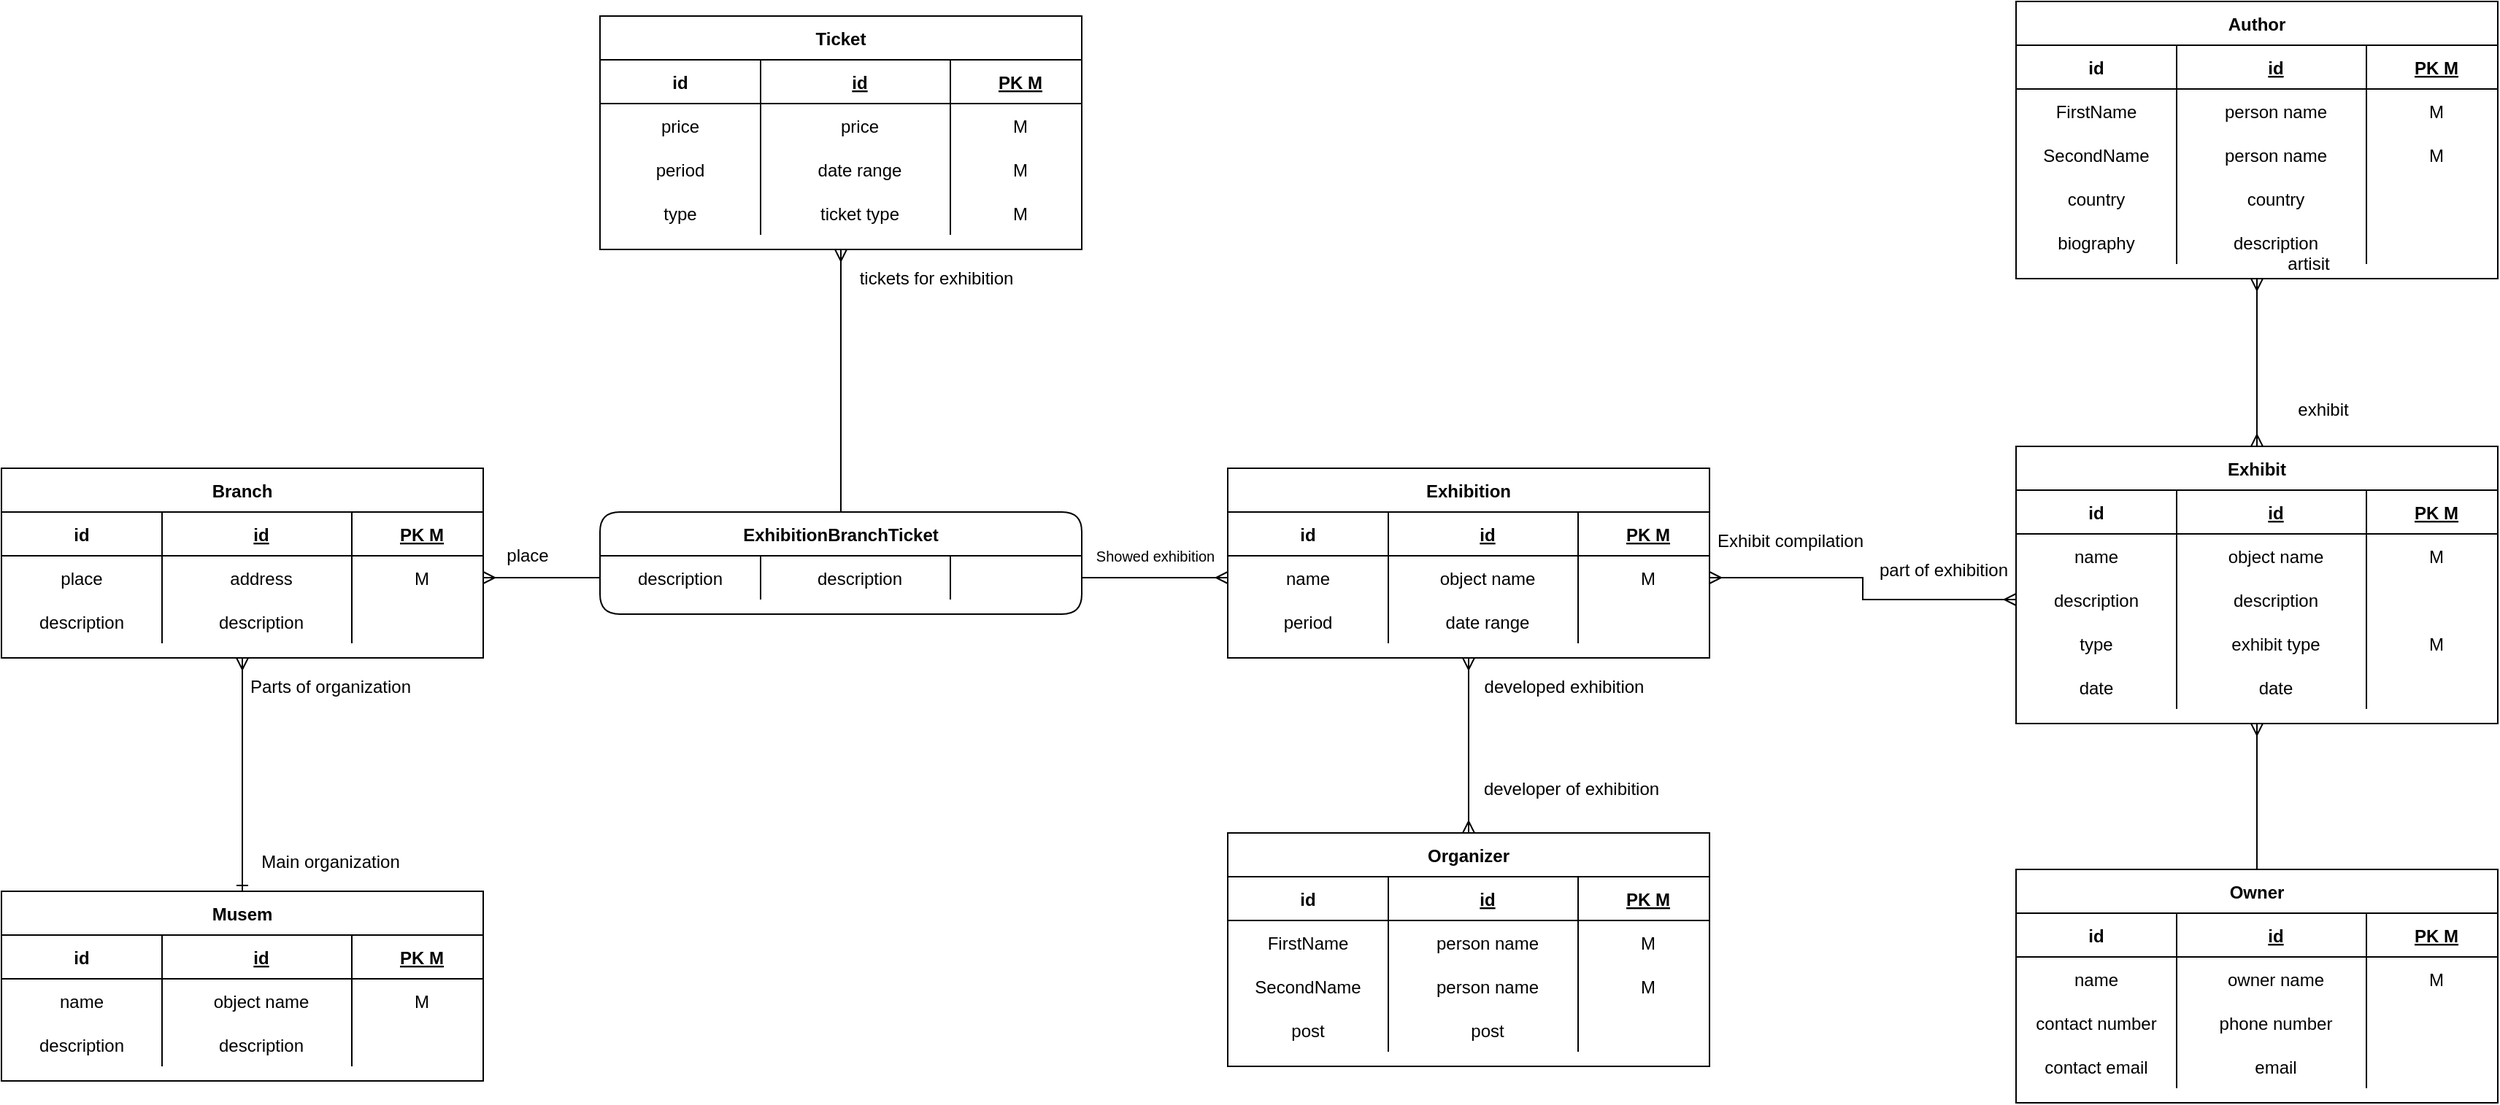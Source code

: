 <mxfile version="14.2.3" type="github">
  <diagram name="Page-1" id="e56a1550-8fbb-45ad-956c-1786394a9013">
    <mxGraphModel dx="1206" dy="676" grid="1" gridSize="10" guides="1" tooltips="1" connect="1" arrows="1" fold="1" page="1" pageScale="1" pageWidth="1920" pageHeight="1200" background="#ffffff" math="0" shadow="0">
      <root>
        <mxCell id="0" />
        <mxCell id="1" parent="0" />
        <mxCell id="dKACLaoBQJQbCitSLf5S-146" style="edgeStyle=orthogonalEdgeStyle;rounded=0;orthogonalLoop=1;jettySize=auto;html=1;exitX=0.5;exitY=0;exitDx=0;exitDy=0;entryX=0.5;entryY=1;entryDx=0;entryDy=0;startArrow=ERone;startFill=0;endArrow=ERmany;endFill=0;" edge="1" parent="1" source="dKACLaoBQJQbCitSLf5S-1" target="dKACLaoBQJQbCitSLf5S-18">
          <mxGeometry relative="1" as="geometry" />
        </mxCell>
        <mxCell id="dKACLaoBQJQbCitSLf5S-1" value="Musem" style="shape=table;startSize=30;container=1;collapsible=1;childLayout=tableLayout;fixedRows=1;rowLines=0;fontStyle=1;align=center;resizeLast=1;" vertex="1" parent="1">
          <mxGeometry x="80" y="860" width="330" height="130" as="geometry" />
        </mxCell>
        <mxCell id="dKACLaoBQJQbCitSLf5S-2" value="" style="shape=partialRectangle;collapsible=0;dropTarget=0;pointerEvents=0;fillColor=none;top=0;left=0;bottom=1;right=0;points=[[0,0.5],[1,0.5]];portConstraint=eastwest;align=center;" vertex="1" parent="dKACLaoBQJQbCitSLf5S-1">
          <mxGeometry y="30" width="330" height="30" as="geometry" />
        </mxCell>
        <mxCell id="dKACLaoBQJQbCitSLf5S-3" value="id" style="shape=partialRectangle;connectable=0;fillColor=none;top=0;left=0;bottom=0;right=0;fontStyle=1;overflow=hidden;align=center;" vertex="1" parent="dKACLaoBQJQbCitSLf5S-2">
          <mxGeometry width="110" height="30" as="geometry" />
        </mxCell>
        <mxCell id="dKACLaoBQJQbCitSLf5S-4" value="id" style="shape=partialRectangle;connectable=0;fillColor=none;top=0;left=0;bottom=0;right=0;align=center;spacingLeft=6;fontStyle=5;overflow=hidden;" vertex="1" parent="dKACLaoBQJQbCitSLf5S-2">
          <mxGeometry x="110" width="130" height="30" as="geometry" />
        </mxCell>
        <mxCell id="dKACLaoBQJQbCitSLf5S-14" value="PK M" style="shape=partialRectangle;connectable=0;fillColor=none;top=0;left=0;bottom=0;right=0;align=center;spacingLeft=6;fontStyle=5;overflow=hidden;" vertex="1" parent="dKACLaoBQJQbCitSLf5S-2">
          <mxGeometry x="240" width="90" height="30" as="geometry" />
        </mxCell>
        <mxCell id="dKACLaoBQJQbCitSLf5S-5" value="" style="shape=partialRectangle;collapsible=0;dropTarget=0;pointerEvents=0;fillColor=none;top=0;left=0;bottom=0;right=0;points=[[0,0.5],[1,0.5]];portConstraint=eastwest;align=center;" vertex="1" parent="dKACLaoBQJQbCitSLf5S-1">
          <mxGeometry y="60" width="330" height="30" as="geometry" />
        </mxCell>
        <mxCell id="dKACLaoBQJQbCitSLf5S-6" value="name" style="shape=partialRectangle;connectable=0;fillColor=none;top=0;left=0;bottom=0;right=0;editable=1;overflow=hidden;align=center;" vertex="1" parent="dKACLaoBQJQbCitSLf5S-5">
          <mxGeometry width="110" height="30" as="geometry" />
        </mxCell>
        <mxCell id="dKACLaoBQJQbCitSLf5S-7" value="object name" style="shape=partialRectangle;connectable=0;fillColor=none;top=0;left=0;bottom=0;right=0;align=center;spacingLeft=6;overflow=hidden;" vertex="1" parent="dKACLaoBQJQbCitSLf5S-5">
          <mxGeometry x="110" width="130" height="30" as="geometry" />
        </mxCell>
        <mxCell id="dKACLaoBQJQbCitSLf5S-15" value="M" style="shape=partialRectangle;connectable=0;fillColor=none;top=0;left=0;bottom=0;right=0;align=center;spacingLeft=6;overflow=hidden;" vertex="1" parent="dKACLaoBQJQbCitSLf5S-5">
          <mxGeometry x="240" width="90" height="30" as="geometry" />
        </mxCell>
        <mxCell id="dKACLaoBQJQbCitSLf5S-8" value="" style="shape=partialRectangle;collapsible=0;dropTarget=0;pointerEvents=0;fillColor=none;top=0;left=0;bottom=0;right=0;points=[[0,0.5],[1,0.5]];portConstraint=eastwest;align=center;" vertex="1" parent="dKACLaoBQJQbCitSLf5S-1">
          <mxGeometry y="90" width="330" height="30" as="geometry" />
        </mxCell>
        <mxCell id="dKACLaoBQJQbCitSLf5S-9" value="description" style="shape=partialRectangle;connectable=0;fillColor=none;top=0;left=0;bottom=0;right=0;editable=1;overflow=hidden;align=center;" vertex="1" parent="dKACLaoBQJQbCitSLf5S-8">
          <mxGeometry width="110" height="30" as="geometry" />
        </mxCell>
        <mxCell id="dKACLaoBQJQbCitSLf5S-10" value="description" style="shape=partialRectangle;connectable=0;fillColor=none;top=0;left=0;bottom=0;right=0;align=center;spacingLeft=6;overflow=hidden;" vertex="1" parent="dKACLaoBQJQbCitSLf5S-8">
          <mxGeometry x="110" width="130" height="30" as="geometry" />
        </mxCell>
        <mxCell id="dKACLaoBQJQbCitSLf5S-16" style="shape=partialRectangle;connectable=0;fillColor=none;top=0;left=0;bottom=0;right=0;align=center;spacingLeft=6;overflow=hidden;" vertex="1" parent="dKACLaoBQJQbCitSLf5S-8">
          <mxGeometry x="240" width="90" height="30" as="geometry" />
        </mxCell>
        <mxCell id="dKACLaoBQJQbCitSLf5S-18" value="Branch" style="shape=table;startSize=30;container=1;collapsible=1;childLayout=tableLayout;fixedRows=1;rowLines=0;fontStyle=1;align=center;resizeLast=1;" vertex="1" parent="1">
          <mxGeometry x="80" y="570" width="330" height="130" as="geometry" />
        </mxCell>
        <mxCell id="dKACLaoBQJQbCitSLf5S-19" value="" style="shape=partialRectangle;collapsible=0;dropTarget=0;pointerEvents=0;fillColor=none;top=0;left=0;bottom=1;right=0;points=[[0,0.5],[1,0.5]];portConstraint=eastwest;align=center;" vertex="1" parent="dKACLaoBQJQbCitSLf5S-18">
          <mxGeometry y="30" width="330" height="30" as="geometry" />
        </mxCell>
        <mxCell id="dKACLaoBQJQbCitSLf5S-20" value="id" style="shape=partialRectangle;connectable=0;fillColor=none;top=0;left=0;bottom=0;right=0;fontStyle=1;overflow=hidden;align=center;" vertex="1" parent="dKACLaoBQJQbCitSLf5S-19">
          <mxGeometry width="110" height="30" as="geometry" />
        </mxCell>
        <mxCell id="dKACLaoBQJQbCitSLf5S-21" value="id" style="shape=partialRectangle;connectable=0;fillColor=none;top=0;left=0;bottom=0;right=0;align=center;spacingLeft=6;fontStyle=5;overflow=hidden;" vertex="1" parent="dKACLaoBQJQbCitSLf5S-19">
          <mxGeometry x="110" width="130" height="30" as="geometry" />
        </mxCell>
        <mxCell id="dKACLaoBQJQbCitSLf5S-22" value="PK M" style="shape=partialRectangle;connectable=0;fillColor=none;top=0;left=0;bottom=0;right=0;align=center;spacingLeft=6;fontStyle=5;overflow=hidden;" vertex="1" parent="dKACLaoBQJQbCitSLf5S-19">
          <mxGeometry x="240" width="90" height="30" as="geometry" />
        </mxCell>
        <mxCell id="dKACLaoBQJQbCitSLf5S-23" value="" style="shape=partialRectangle;collapsible=0;dropTarget=0;pointerEvents=0;fillColor=none;top=0;left=0;bottom=0;right=0;points=[[0,0.5],[1,0.5]];portConstraint=eastwest;align=center;" vertex="1" parent="dKACLaoBQJQbCitSLf5S-18">
          <mxGeometry y="60" width="330" height="30" as="geometry" />
        </mxCell>
        <mxCell id="dKACLaoBQJQbCitSLf5S-24" value="place" style="shape=partialRectangle;connectable=0;fillColor=none;top=0;left=0;bottom=0;right=0;editable=1;overflow=hidden;align=center;" vertex="1" parent="dKACLaoBQJQbCitSLf5S-23">
          <mxGeometry width="110" height="30" as="geometry" />
        </mxCell>
        <mxCell id="dKACLaoBQJQbCitSLf5S-25" value="address" style="shape=partialRectangle;connectable=0;fillColor=none;top=0;left=0;bottom=0;right=0;align=center;spacingLeft=6;overflow=hidden;" vertex="1" parent="dKACLaoBQJQbCitSLf5S-23">
          <mxGeometry x="110" width="130" height="30" as="geometry" />
        </mxCell>
        <mxCell id="dKACLaoBQJQbCitSLf5S-26" value="M" style="shape=partialRectangle;connectable=0;fillColor=none;top=0;left=0;bottom=0;right=0;align=center;spacingLeft=6;overflow=hidden;" vertex="1" parent="dKACLaoBQJQbCitSLf5S-23">
          <mxGeometry x="240" width="90" height="30" as="geometry" />
        </mxCell>
        <mxCell id="dKACLaoBQJQbCitSLf5S-27" value="" style="shape=partialRectangle;collapsible=0;dropTarget=0;pointerEvents=0;fillColor=none;top=0;left=0;bottom=0;right=0;points=[[0,0.5],[1,0.5]];portConstraint=eastwest;align=center;" vertex="1" parent="dKACLaoBQJQbCitSLf5S-18">
          <mxGeometry y="90" width="330" height="30" as="geometry" />
        </mxCell>
        <mxCell id="dKACLaoBQJQbCitSLf5S-28" value="description" style="shape=partialRectangle;connectable=0;fillColor=none;top=0;left=0;bottom=0;right=0;editable=1;overflow=hidden;align=center;" vertex="1" parent="dKACLaoBQJQbCitSLf5S-27">
          <mxGeometry width="110" height="30" as="geometry" />
        </mxCell>
        <mxCell id="dKACLaoBQJQbCitSLf5S-29" value="description" style="shape=partialRectangle;connectable=0;fillColor=none;top=0;left=0;bottom=0;right=0;align=center;spacingLeft=6;overflow=hidden;" vertex="1" parent="dKACLaoBQJQbCitSLf5S-27">
          <mxGeometry x="110" width="130" height="30" as="geometry" />
        </mxCell>
        <mxCell id="dKACLaoBQJQbCitSLf5S-30" style="shape=partialRectangle;connectable=0;fillColor=none;top=0;left=0;bottom=0;right=0;align=center;spacingLeft=6;overflow=hidden;" vertex="1" parent="dKACLaoBQJQbCitSLf5S-27">
          <mxGeometry x="240" width="90" height="30" as="geometry" />
        </mxCell>
        <mxCell id="dKACLaoBQJQbCitSLf5S-145" style="edgeStyle=orthogonalEdgeStyle;rounded=0;orthogonalLoop=1;jettySize=auto;html=1;exitX=0.5;exitY=0;exitDx=0;exitDy=0;entryX=0.5;entryY=1;entryDx=0;entryDy=0;startArrow=ERmany;startFill=0;endArrow=ERmany;endFill=0;" edge="1" parent="1" source="dKACLaoBQJQbCitSLf5S-35" target="dKACLaoBQJQbCitSLf5S-56">
          <mxGeometry relative="1" as="geometry" />
        </mxCell>
        <mxCell id="dKACLaoBQJQbCitSLf5S-35" value="Exhibit" style="shape=table;startSize=30;container=1;collapsible=1;childLayout=tableLayout;fixedRows=1;rowLines=0;fontStyle=1;align=center;resizeLast=1;" vertex="1" parent="1">
          <mxGeometry x="1460" y="555" width="330" height="190" as="geometry" />
        </mxCell>
        <mxCell id="dKACLaoBQJQbCitSLf5S-36" value="" style="shape=partialRectangle;collapsible=0;dropTarget=0;pointerEvents=0;fillColor=none;top=0;left=0;bottom=1;right=0;points=[[0,0.5],[1,0.5]];portConstraint=eastwest;align=center;" vertex="1" parent="dKACLaoBQJQbCitSLf5S-35">
          <mxGeometry y="30" width="330" height="30" as="geometry" />
        </mxCell>
        <mxCell id="dKACLaoBQJQbCitSLf5S-37" value="id" style="shape=partialRectangle;connectable=0;fillColor=none;top=0;left=0;bottom=0;right=0;fontStyle=1;overflow=hidden;align=center;" vertex="1" parent="dKACLaoBQJQbCitSLf5S-36">
          <mxGeometry width="110" height="30" as="geometry" />
        </mxCell>
        <mxCell id="dKACLaoBQJQbCitSLf5S-38" value="id" style="shape=partialRectangle;connectable=0;fillColor=none;top=0;left=0;bottom=0;right=0;align=center;spacingLeft=6;fontStyle=5;overflow=hidden;" vertex="1" parent="dKACLaoBQJQbCitSLf5S-36">
          <mxGeometry x="110" width="130" height="30" as="geometry" />
        </mxCell>
        <mxCell id="dKACLaoBQJQbCitSLf5S-39" value="PK M" style="shape=partialRectangle;connectable=0;fillColor=none;top=0;left=0;bottom=0;right=0;align=center;spacingLeft=6;fontStyle=5;overflow=hidden;" vertex="1" parent="dKACLaoBQJQbCitSLf5S-36">
          <mxGeometry x="240" width="90" height="30" as="geometry" />
        </mxCell>
        <mxCell id="dKACLaoBQJQbCitSLf5S-40" value="" style="shape=partialRectangle;collapsible=0;dropTarget=0;pointerEvents=0;fillColor=none;top=0;left=0;bottom=0;right=0;points=[[0,0.5],[1,0.5]];portConstraint=eastwest;align=center;" vertex="1" parent="dKACLaoBQJQbCitSLf5S-35">
          <mxGeometry y="60" width="330" height="30" as="geometry" />
        </mxCell>
        <mxCell id="dKACLaoBQJQbCitSLf5S-41" value="name" style="shape=partialRectangle;connectable=0;fillColor=none;top=0;left=0;bottom=0;right=0;editable=1;overflow=hidden;align=center;" vertex="1" parent="dKACLaoBQJQbCitSLf5S-40">
          <mxGeometry width="110" height="30" as="geometry" />
        </mxCell>
        <mxCell id="dKACLaoBQJQbCitSLf5S-42" value="object name" style="shape=partialRectangle;connectable=0;fillColor=none;top=0;left=0;bottom=0;right=0;align=center;spacingLeft=6;overflow=hidden;" vertex="1" parent="dKACLaoBQJQbCitSLf5S-40">
          <mxGeometry x="110" width="130" height="30" as="geometry" />
        </mxCell>
        <mxCell id="dKACLaoBQJQbCitSLf5S-43" value="M" style="shape=partialRectangle;connectable=0;fillColor=none;top=0;left=0;bottom=0;right=0;align=center;spacingLeft=6;overflow=hidden;" vertex="1" parent="dKACLaoBQJQbCitSLf5S-40">
          <mxGeometry x="240" width="90" height="30" as="geometry" />
        </mxCell>
        <mxCell id="dKACLaoBQJQbCitSLf5S-44" value="" style="shape=partialRectangle;collapsible=0;dropTarget=0;pointerEvents=0;fillColor=none;top=0;left=0;bottom=0;right=0;points=[[0,0.5],[1,0.5]];portConstraint=eastwest;align=center;" vertex="1" parent="dKACLaoBQJQbCitSLf5S-35">
          <mxGeometry y="90" width="330" height="30" as="geometry" />
        </mxCell>
        <mxCell id="dKACLaoBQJQbCitSLf5S-45" value="description" style="shape=partialRectangle;connectable=0;fillColor=none;top=0;left=0;bottom=0;right=0;editable=1;overflow=hidden;align=center;" vertex="1" parent="dKACLaoBQJQbCitSLf5S-44">
          <mxGeometry width="110" height="30" as="geometry" />
        </mxCell>
        <mxCell id="dKACLaoBQJQbCitSLf5S-46" value="description" style="shape=partialRectangle;connectable=0;fillColor=none;top=0;left=0;bottom=0;right=0;align=center;spacingLeft=6;overflow=hidden;" vertex="1" parent="dKACLaoBQJQbCitSLf5S-44">
          <mxGeometry x="110" width="130" height="30" as="geometry" />
        </mxCell>
        <mxCell id="dKACLaoBQJQbCitSLf5S-47" style="shape=partialRectangle;connectable=0;fillColor=none;top=0;left=0;bottom=0;right=0;align=center;spacingLeft=6;overflow=hidden;" vertex="1" parent="dKACLaoBQJQbCitSLf5S-44">
          <mxGeometry x="240" width="90" height="30" as="geometry" />
        </mxCell>
        <mxCell id="dKACLaoBQJQbCitSLf5S-48" value="" style="shape=partialRectangle;collapsible=0;dropTarget=0;pointerEvents=0;fillColor=none;top=0;left=0;bottom=0;right=0;points=[[0,0.5],[1,0.5]];portConstraint=eastwest;align=center;" vertex="1" parent="dKACLaoBQJQbCitSLf5S-35">
          <mxGeometry y="120" width="330" height="30" as="geometry" />
        </mxCell>
        <mxCell id="dKACLaoBQJQbCitSLf5S-49" value="type" style="shape=partialRectangle;connectable=0;fillColor=none;top=0;left=0;bottom=0;right=0;editable=1;overflow=hidden;align=center;" vertex="1" parent="dKACLaoBQJQbCitSLf5S-48">
          <mxGeometry width="110" height="30" as="geometry" />
        </mxCell>
        <mxCell id="dKACLaoBQJQbCitSLf5S-50" value="exhibit type" style="shape=partialRectangle;connectable=0;fillColor=none;top=0;left=0;bottom=0;right=0;align=center;spacingLeft=6;overflow=hidden;" vertex="1" parent="dKACLaoBQJQbCitSLf5S-48">
          <mxGeometry x="110" width="130" height="30" as="geometry" />
        </mxCell>
        <mxCell id="dKACLaoBQJQbCitSLf5S-51" value="M" style="shape=partialRectangle;connectable=0;fillColor=none;top=0;left=0;bottom=0;right=0;align=center;spacingLeft=6;overflow=hidden;" vertex="1" parent="dKACLaoBQJQbCitSLf5S-48">
          <mxGeometry x="240" width="90" height="30" as="geometry" />
        </mxCell>
        <mxCell id="dKACLaoBQJQbCitSLf5S-52" value="" style="shape=partialRectangle;collapsible=0;dropTarget=0;pointerEvents=0;fillColor=none;top=0;left=0;bottom=0;right=0;points=[[0,0.5],[1,0.5]];portConstraint=eastwest;align=center;" vertex="1" parent="dKACLaoBQJQbCitSLf5S-35">
          <mxGeometry y="150" width="330" height="30" as="geometry" />
        </mxCell>
        <mxCell id="dKACLaoBQJQbCitSLf5S-53" value="date" style="shape=partialRectangle;connectable=0;fillColor=none;top=0;left=0;bottom=0;right=0;editable=1;overflow=hidden;align=center;" vertex="1" parent="dKACLaoBQJQbCitSLf5S-52">
          <mxGeometry width="110" height="30" as="geometry" />
        </mxCell>
        <mxCell id="dKACLaoBQJQbCitSLf5S-54" value="date" style="shape=partialRectangle;connectable=0;fillColor=none;top=0;left=0;bottom=0;right=0;align=center;spacingLeft=6;overflow=hidden;" vertex="1" parent="dKACLaoBQJQbCitSLf5S-52">
          <mxGeometry x="110" width="130" height="30" as="geometry" />
        </mxCell>
        <mxCell id="dKACLaoBQJQbCitSLf5S-55" value="" style="shape=partialRectangle;connectable=0;fillColor=none;top=0;left=0;bottom=0;right=0;align=center;spacingLeft=6;overflow=hidden;" vertex="1" parent="dKACLaoBQJQbCitSLf5S-52">
          <mxGeometry x="240" width="90" height="30" as="geometry" />
        </mxCell>
        <mxCell id="dKACLaoBQJQbCitSLf5S-56" value="Author" style="shape=table;startSize=30;container=1;collapsible=1;childLayout=tableLayout;fixedRows=1;rowLines=0;fontStyle=1;align=center;resizeLast=1;" vertex="1" parent="1">
          <mxGeometry x="1460" y="250" width="330" height="190" as="geometry" />
        </mxCell>
        <mxCell id="dKACLaoBQJQbCitSLf5S-57" value="" style="shape=partialRectangle;collapsible=0;dropTarget=0;pointerEvents=0;fillColor=none;top=0;left=0;bottom=1;right=0;points=[[0,0.5],[1,0.5]];portConstraint=eastwest;align=center;" vertex="1" parent="dKACLaoBQJQbCitSLf5S-56">
          <mxGeometry y="30" width="330" height="30" as="geometry" />
        </mxCell>
        <mxCell id="dKACLaoBQJQbCitSLf5S-58" value="id" style="shape=partialRectangle;connectable=0;fillColor=none;top=0;left=0;bottom=0;right=0;fontStyle=1;overflow=hidden;align=center;" vertex="1" parent="dKACLaoBQJQbCitSLf5S-57">
          <mxGeometry width="110" height="30" as="geometry" />
        </mxCell>
        <mxCell id="dKACLaoBQJQbCitSLf5S-59" value="id" style="shape=partialRectangle;connectable=0;fillColor=none;top=0;left=0;bottom=0;right=0;align=center;spacingLeft=6;fontStyle=5;overflow=hidden;" vertex="1" parent="dKACLaoBQJQbCitSLf5S-57">
          <mxGeometry x="110" width="130" height="30" as="geometry" />
        </mxCell>
        <mxCell id="dKACLaoBQJQbCitSLf5S-60" value="PK M" style="shape=partialRectangle;connectable=0;fillColor=none;top=0;left=0;bottom=0;right=0;align=center;spacingLeft=6;fontStyle=5;overflow=hidden;" vertex="1" parent="dKACLaoBQJQbCitSLf5S-57">
          <mxGeometry x="240" width="90" height="30" as="geometry" />
        </mxCell>
        <mxCell id="dKACLaoBQJQbCitSLf5S-61" value="" style="shape=partialRectangle;collapsible=0;dropTarget=0;pointerEvents=0;fillColor=none;top=0;left=0;bottom=0;right=0;points=[[0,0.5],[1,0.5]];portConstraint=eastwest;align=center;" vertex="1" parent="dKACLaoBQJQbCitSLf5S-56">
          <mxGeometry y="60" width="330" height="30" as="geometry" />
        </mxCell>
        <mxCell id="dKACLaoBQJQbCitSLf5S-62" value="FirstName" style="shape=partialRectangle;connectable=0;fillColor=none;top=0;left=0;bottom=0;right=0;editable=1;overflow=hidden;align=center;" vertex="1" parent="dKACLaoBQJQbCitSLf5S-61">
          <mxGeometry width="110" height="30" as="geometry" />
        </mxCell>
        <mxCell id="dKACLaoBQJQbCitSLf5S-63" value="person name" style="shape=partialRectangle;connectable=0;fillColor=none;top=0;left=0;bottom=0;right=0;align=center;spacingLeft=6;overflow=hidden;" vertex="1" parent="dKACLaoBQJQbCitSLf5S-61">
          <mxGeometry x="110" width="130" height="30" as="geometry" />
        </mxCell>
        <mxCell id="dKACLaoBQJQbCitSLf5S-64" value="M" style="shape=partialRectangle;connectable=0;fillColor=none;top=0;left=0;bottom=0;right=0;align=center;spacingLeft=6;overflow=hidden;" vertex="1" parent="dKACLaoBQJQbCitSLf5S-61">
          <mxGeometry x="240" width="90" height="30" as="geometry" />
        </mxCell>
        <mxCell id="dKACLaoBQJQbCitSLf5S-183" value="" style="shape=partialRectangle;collapsible=0;dropTarget=0;pointerEvents=0;fillColor=none;top=0;left=0;bottom=0;right=0;points=[[0,0.5],[1,0.5]];portConstraint=eastwest;align=center;" vertex="1" parent="dKACLaoBQJQbCitSLf5S-56">
          <mxGeometry y="90" width="330" height="30" as="geometry" />
        </mxCell>
        <mxCell id="dKACLaoBQJQbCitSLf5S-184" value="SecondName" style="shape=partialRectangle;connectable=0;fillColor=none;top=0;left=0;bottom=0;right=0;editable=1;overflow=hidden;align=center;" vertex="1" parent="dKACLaoBQJQbCitSLf5S-183">
          <mxGeometry width="110" height="30" as="geometry" />
        </mxCell>
        <mxCell id="dKACLaoBQJQbCitSLf5S-185" value="person name" style="shape=partialRectangle;connectable=0;fillColor=none;top=0;left=0;bottom=0;right=0;align=center;spacingLeft=6;overflow=hidden;" vertex="1" parent="dKACLaoBQJQbCitSLf5S-183">
          <mxGeometry x="110" width="130" height="30" as="geometry" />
        </mxCell>
        <mxCell id="dKACLaoBQJQbCitSLf5S-186" value="M" style="shape=partialRectangle;connectable=0;fillColor=none;top=0;left=0;bottom=0;right=0;align=center;spacingLeft=6;overflow=hidden;" vertex="1" parent="dKACLaoBQJQbCitSLf5S-183">
          <mxGeometry x="240" width="90" height="30" as="geometry" />
        </mxCell>
        <mxCell id="dKACLaoBQJQbCitSLf5S-65" value="" style="shape=partialRectangle;collapsible=0;dropTarget=0;pointerEvents=0;fillColor=none;top=0;left=0;bottom=0;right=0;points=[[0,0.5],[1,0.5]];portConstraint=eastwest;align=center;" vertex="1" parent="dKACLaoBQJQbCitSLf5S-56">
          <mxGeometry y="120" width="330" height="30" as="geometry" />
        </mxCell>
        <mxCell id="dKACLaoBQJQbCitSLf5S-66" value="country" style="shape=partialRectangle;connectable=0;fillColor=none;top=0;left=0;bottom=0;right=0;editable=1;overflow=hidden;align=center;" vertex="1" parent="dKACLaoBQJQbCitSLf5S-65">
          <mxGeometry width="110" height="30" as="geometry" />
        </mxCell>
        <mxCell id="dKACLaoBQJQbCitSLf5S-67" value="country" style="shape=partialRectangle;connectable=0;fillColor=none;top=0;left=0;bottom=0;right=0;align=center;spacingLeft=6;overflow=hidden;" vertex="1" parent="dKACLaoBQJQbCitSLf5S-65">
          <mxGeometry x="110" width="130" height="30" as="geometry" />
        </mxCell>
        <mxCell id="dKACLaoBQJQbCitSLf5S-68" style="shape=partialRectangle;connectable=0;fillColor=none;top=0;left=0;bottom=0;right=0;align=center;spacingLeft=6;overflow=hidden;" vertex="1" parent="dKACLaoBQJQbCitSLf5S-65">
          <mxGeometry x="240" width="90" height="30" as="geometry" />
        </mxCell>
        <mxCell id="dKACLaoBQJQbCitSLf5S-69" value="" style="shape=partialRectangle;collapsible=0;dropTarget=0;pointerEvents=0;fillColor=none;top=0;left=0;bottom=0;right=0;points=[[0,0.5],[1,0.5]];portConstraint=eastwest;align=center;" vertex="1" parent="dKACLaoBQJQbCitSLf5S-56">
          <mxGeometry y="150" width="330" height="30" as="geometry" />
        </mxCell>
        <mxCell id="dKACLaoBQJQbCitSLf5S-70" value="biography" style="shape=partialRectangle;connectable=0;fillColor=none;top=0;left=0;bottom=0;right=0;editable=1;overflow=hidden;align=center;" vertex="1" parent="dKACLaoBQJQbCitSLf5S-69">
          <mxGeometry width="110" height="30" as="geometry" />
        </mxCell>
        <mxCell id="dKACLaoBQJQbCitSLf5S-71" value="description" style="shape=partialRectangle;connectable=0;fillColor=none;top=0;left=0;bottom=0;right=0;align=center;spacingLeft=6;overflow=hidden;" vertex="1" parent="dKACLaoBQJQbCitSLf5S-69">
          <mxGeometry x="110" width="130" height="30" as="geometry" />
        </mxCell>
        <mxCell id="dKACLaoBQJQbCitSLf5S-72" style="shape=partialRectangle;connectable=0;fillColor=none;top=0;left=0;bottom=0;right=0;align=center;spacingLeft=6;overflow=hidden;" vertex="1" parent="dKACLaoBQJQbCitSLf5S-69">
          <mxGeometry x="240" width="90" height="30" as="geometry" />
        </mxCell>
        <mxCell id="dKACLaoBQJQbCitSLf5S-73" value="Organizer" style="shape=table;startSize=30;container=1;collapsible=1;childLayout=tableLayout;fixedRows=1;rowLines=0;fontStyle=1;align=center;resizeLast=1;" vertex="1" parent="1">
          <mxGeometry x="920" y="820" width="330" height="160" as="geometry" />
        </mxCell>
        <mxCell id="dKACLaoBQJQbCitSLf5S-74" value="" style="shape=partialRectangle;collapsible=0;dropTarget=0;pointerEvents=0;fillColor=none;top=0;left=0;bottom=1;right=0;points=[[0,0.5],[1,0.5]];portConstraint=eastwest;align=center;" vertex="1" parent="dKACLaoBQJQbCitSLf5S-73">
          <mxGeometry y="30" width="330" height="30" as="geometry" />
        </mxCell>
        <mxCell id="dKACLaoBQJQbCitSLf5S-75" value="id" style="shape=partialRectangle;connectable=0;fillColor=none;top=0;left=0;bottom=0;right=0;fontStyle=1;overflow=hidden;align=center;" vertex="1" parent="dKACLaoBQJQbCitSLf5S-74">
          <mxGeometry width="110" height="30" as="geometry" />
        </mxCell>
        <mxCell id="dKACLaoBQJQbCitSLf5S-76" value="id" style="shape=partialRectangle;connectable=0;fillColor=none;top=0;left=0;bottom=0;right=0;align=center;spacingLeft=6;fontStyle=5;overflow=hidden;" vertex="1" parent="dKACLaoBQJQbCitSLf5S-74">
          <mxGeometry x="110" width="130" height="30" as="geometry" />
        </mxCell>
        <mxCell id="dKACLaoBQJQbCitSLf5S-77" value="PK M" style="shape=partialRectangle;connectable=0;fillColor=none;top=0;left=0;bottom=0;right=0;align=center;spacingLeft=6;fontStyle=5;overflow=hidden;" vertex="1" parent="dKACLaoBQJQbCitSLf5S-74">
          <mxGeometry x="240" width="90" height="30" as="geometry" />
        </mxCell>
        <mxCell id="dKACLaoBQJQbCitSLf5S-78" value="" style="shape=partialRectangle;collapsible=0;dropTarget=0;pointerEvents=0;fillColor=none;top=0;left=0;bottom=0;right=0;points=[[0,0.5],[1,0.5]];portConstraint=eastwest;align=center;" vertex="1" parent="dKACLaoBQJQbCitSLf5S-73">
          <mxGeometry y="60" width="330" height="30" as="geometry" />
        </mxCell>
        <mxCell id="dKACLaoBQJQbCitSLf5S-79" value="FirstName" style="shape=partialRectangle;connectable=0;fillColor=none;top=0;left=0;bottom=0;right=0;editable=1;overflow=hidden;align=center;" vertex="1" parent="dKACLaoBQJQbCitSLf5S-78">
          <mxGeometry width="110" height="30" as="geometry" />
        </mxCell>
        <mxCell id="dKACLaoBQJQbCitSLf5S-80" value="person name" style="shape=partialRectangle;connectable=0;fillColor=none;top=0;left=0;bottom=0;right=0;align=center;spacingLeft=6;overflow=hidden;" vertex="1" parent="dKACLaoBQJQbCitSLf5S-78">
          <mxGeometry x="110" width="130" height="30" as="geometry" />
        </mxCell>
        <mxCell id="dKACLaoBQJQbCitSLf5S-81" value="M" style="shape=partialRectangle;connectable=0;fillColor=none;top=0;left=0;bottom=0;right=0;align=center;spacingLeft=6;overflow=hidden;" vertex="1" parent="dKACLaoBQJQbCitSLf5S-78">
          <mxGeometry x="240" width="90" height="30" as="geometry" />
        </mxCell>
        <mxCell id="dKACLaoBQJQbCitSLf5S-187" value="" style="shape=partialRectangle;collapsible=0;dropTarget=0;pointerEvents=0;fillColor=none;top=0;left=0;bottom=0;right=0;points=[[0,0.5],[1,0.5]];portConstraint=eastwest;align=center;" vertex="1" parent="dKACLaoBQJQbCitSLf5S-73">
          <mxGeometry y="90" width="330" height="30" as="geometry" />
        </mxCell>
        <mxCell id="dKACLaoBQJQbCitSLf5S-188" value="SecondName" style="shape=partialRectangle;connectable=0;fillColor=none;top=0;left=0;bottom=0;right=0;editable=1;overflow=hidden;align=center;" vertex="1" parent="dKACLaoBQJQbCitSLf5S-187">
          <mxGeometry width="110" height="30" as="geometry" />
        </mxCell>
        <mxCell id="dKACLaoBQJQbCitSLf5S-189" value="person name" style="shape=partialRectangle;connectable=0;fillColor=none;top=0;left=0;bottom=0;right=0;align=center;spacingLeft=6;overflow=hidden;" vertex="1" parent="dKACLaoBQJQbCitSLf5S-187">
          <mxGeometry x="110" width="130" height="30" as="geometry" />
        </mxCell>
        <mxCell id="dKACLaoBQJQbCitSLf5S-190" value="M" style="shape=partialRectangle;connectable=0;fillColor=none;top=0;left=0;bottom=0;right=0;align=center;spacingLeft=6;overflow=hidden;" vertex="1" parent="dKACLaoBQJQbCitSLf5S-187">
          <mxGeometry x="240" width="90" height="30" as="geometry" />
        </mxCell>
        <mxCell id="dKACLaoBQJQbCitSLf5S-82" value="" style="shape=partialRectangle;collapsible=0;dropTarget=0;pointerEvents=0;fillColor=none;top=0;left=0;bottom=0;right=0;points=[[0,0.5],[1,0.5]];portConstraint=eastwest;align=center;" vertex="1" parent="dKACLaoBQJQbCitSLf5S-73">
          <mxGeometry y="120" width="330" height="30" as="geometry" />
        </mxCell>
        <mxCell id="dKACLaoBQJQbCitSLf5S-83" value="post" style="shape=partialRectangle;connectable=0;fillColor=none;top=0;left=0;bottom=0;right=0;editable=1;overflow=hidden;align=center;" vertex="1" parent="dKACLaoBQJQbCitSLf5S-82">
          <mxGeometry width="110" height="30" as="geometry" />
        </mxCell>
        <mxCell id="dKACLaoBQJQbCitSLf5S-84" value="post" style="shape=partialRectangle;connectable=0;fillColor=none;top=0;left=0;bottom=0;right=0;align=center;spacingLeft=6;overflow=hidden;" vertex="1" parent="dKACLaoBQJQbCitSLf5S-82">
          <mxGeometry x="110" width="130" height="30" as="geometry" />
        </mxCell>
        <mxCell id="dKACLaoBQJQbCitSLf5S-85" style="shape=partialRectangle;connectable=0;fillColor=none;top=0;left=0;bottom=0;right=0;align=center;spacingLeft=6;overflow=hidden;" vertex="1" parent="dKACLaoBQJQbCitSLf5S-82">
          <mxGeometry x="240" width="90" height="30" as="geometry" />
        </mxCell>
        <mxCell id="dKACLaoBQJQbCitSLf5S-143" style="edgeStyle=orthogonalEdgeStyle;rounded=0;orthogonalLoop=1;jettySize=auto;html=1;exitX=0.5;exitY=1;exitDx=0;exitDy=0;entryX=0.5;entryY=0;entryDx=0;entryDy=0;startArrow=ERmany;startFill=0;endArrow=ERmany;endFill=0;" edge="1" parent="1" source="dKACLaoBQJQbCitSLf5S-90" target="dKACLaoBQJQbCitSLf5S-73">
          <mxGeometry relative="1" as="geometry" />
        </mxCell>
        <mxCell id="dKACLaoBQJQbCitSLf5S-90" value="Exhibition" style="shape=table;startSize=30;container=1;collapsible=1;childLayout=tableLayout;fixedRows=1;rowLines=0;fontStyle=1;align=center;resizeLast=1;" vertex="1" parent="1">
          <mxGeometry x="920" y="570" width="330" height="130" as="geometry" />
        </mxCell>
        <mxCell id="dKACLaoBQJQbCitSLf5S-91" value="" style="shape=partialRectangle;collapsible=0;dropTarget=0;pointerEvents=0;fillColor=none;top=0;left=0;bottom=1;right=0;points=[[0,0.5],[1,0.5]];portConstraint=eastwest;align=center;" vertex="1" parent="dKACLaoBQJQbCitSLf5S-90">
          <mxGeometry y="30" width="330" height="30" as="geometry" />
        </mxCell>
        <mxCell id="dKACLaoBQJQbCitSLf5S-92" value="id" style="shape=partialRectangle;connectable=0;fillColor=none;top=0;left=0;bottom=0;right=0;fontStyle=1;overflow=hidden;align=center;" vertex="1" parent="dKACLaoBQJQbCitSLf5S-91">
          <mxGeometry width="110" height="30" as="geometry" />
        </mxCell>
        <mxCell id="dKACLaoBQJQbCitSLf5S-93" value="id" style="shape=partialRectangle;connectable=0;fillColor=none;top=0;left=0;bottom=0;right=0;align=center;spacingLeft=6;fontStyle=5;overflow=hidden;" vertex="1" parent="dKACLaoBQJQbCitSLf5S-91">
          <mxGeometry x="110" width="130" height="30" as="geometry" />
        </mxCell>
        <mxCell id="dKACLaoBQJQbCitSLf5S-94" value="PK M" style="shape=partialRectangle;connectable=0;fillColor=none;top=0;left=0;bottom=0;right=0;align=center;spacingLeft=6;fontStyle=5;overflow=hidden;" vertex="1" parent="dKACLaoBQJQbCitSLf5S-91">
          <mxGeometry x="240" width="90" height="30" as="geometry" />
        </mxCell>
        <mxCell id="dKACLaoBQJQbCitSLf5S-95" value="" style="shape=partialRectangle;collapsible=0;dropTarget=0;pointerEvents=0;fillColor=none;top=0;left=0;bottom=0;right=0;points=[[0,0.5],[1,0.5]];portConstraint=eastwest;align=center;" vertex="1" parent="dKACLaoBQJQbCitSLf5S-90">
          <mxGeometry y="60" width="330" height="30" as="geometry" />
        </mxCell>
        <mxCell id="dKACLaoBQJQbCitSLf5S-96" value="name" style="shape=partialRectangle;connectable=0;fillColor=none;top=0;left=0;bottom=0;right=0;editable=1;overflow=hidden;align=center;" vertex="1" parent="dKACLaoBQJQbCitSLf5S-95">
          <mxGeometry width="110" height="30" as="geometry" />
        </mxCell>
        <mxCell id="dKACLaoBQJQbCitSLf5S-97" value="object name" style="shape=partialRectangle;connectable=0;fillColor=none;top=0;left=0;bottom=0;right=0;align=center;spacingLeft=6;overflow=hidden;" vertex="1" parent="dKACLaoBQJQbCitSLf5S-95">
          <mxGeometry x="110" width="130" height="30" as="geometry" />
        </mxCell>
        <mxCell id="dKACLaoBQJQbCitSLf5S-98" value="M" style="shape=partialRectangle;connectable=0;fillColor=none;top=0;left=0;bottom=0;right=0;align=center;spacingLeft=6;overflow=hidden;" vertex="1" parent="dKACLaoBQJQbCitSLf5S-95">
          <mxGeometry x="240" width="90" height="30" as="geometry" />
        </mxCell>
        <mxCell id="dKACLaoBQJQbCitSLf5S-99" value="" style="shape=partialRectangle;collapsible=0;dropTarget=0;pointerEvents=0;fillColor=none;top=0;left=0;bottom=0;right=0;points=[[0,0.5],[1,0.5]];portConstraint=eastwest;align=center;" vertex="1" parent="dKACLaoBQJQbCitSLf5S-90">
          <mxGeometry y="90" width="330" height="30" as="geometry" />
        </mxCell>
        <mxCell id="dKACLaoBQJQbCitSLf5S-100" value="period" style="shape=partialRectangle;connectable=0;fillColor=none;top=0;left=0;bottom=0;right=0;editable=1;overflow=hidden;align=center;" vertex="1" parent="dKACLaoBQJQbCitSLf5S-99">
          <mxGeometry width="110" height="30" as="geometry" />
        </mxCell>
        <mxCell id="dKACLaoBQJQbCitSLf5S-101" value="date range" style="shape=partialRectangle;connectable=0;fillColor=none;top=0;left=0;bottom=0;right=0;align=center;spacingLeft=6;overflow=hidden;" vertex="1" parent="dKACLaoBQJQbCitSLf5S-99">
          <mxGeometry x="110" width="130" height="30" as="geometry" />
        </mxCell>
        <mxCell id="dKACLaoBQJQbCitSLf5S-102" style="shape=partialRectangle;connectable=0;fillColor=none;top=0;left=0;bottom=0;right=0;align=center;spacingLeft=6;overflow=hidden;" vertex="1" parent="dKACLaoBQJQbCitSLf5S-99">
          <mxGeometry x="240" width="90" height="30" as="geometry" />
        </mxCell>
        <mxCell id="dKACLaoBQJQbCitSLf5S-167" style="edgeStyle=orthogonalEdgeStyle;rounded=0;orthogonalLoop=1;jettySize=auto;html=1;exitX=0.5;exitY=1;exitDx=0;exitDy=0;entryX=0.5;entryY=0;entryDx=0;entryDy=0;startArrow=ERmany;startFill=0;endArrow=none;endFill=0;" edge="1" parent="1" source="dKACLaoBQJQbCitSLf5S-124" target="dKACLaoBQJQbCitSLf5S-147">
          <mxGeometry relative="1" as="geometry" />
        </mxCell>
        <mxCell id="dKACLaoBQJQbCitSLf5S-124" value="Ticket" style="shape=table;startSize=30;container=1;collapsible=1;childLayout=tableLayout;fixedRows=1;rowLines=0;fontStyle=1;align=center;resizeLast=1;" vertex="1" parent="1">
          <mxGeometry x="490" y="260" width="330" height="160" as="geometry" />
        </mxCell>
        <mxCell id="dKACLaoBQJQbCitSLf5S-125" value="" style="shape=partialRectangle;collapsible=0;dropTarget=0;pointerEvents=0;fillColor=none;top=0;left=0;bottom=1;right=0;points=[[0,0.5],[1,0.5]];portConstraint=eastwest;align=center;" vertex="1" parent="dKACLaoBQJQbCitSLf5S-124">
          <mxGeometry y="30" width="330" height="30" as="geometry" />
        </mxCell>
        <mxCell id="dKACLaoBQJQbCitSLf5S-126" value="id" style="shape=partialRectangle;connectable=0;fillColor=none;top=0;left=0;bottom=0;right=0;fontStyle=1;overflow=hidden;align=center;" vertex="1" parent="dKACLaoBQJQbCitSLf5S-125">
          <mxGeometry width="110" height="30" as="geometry" />
        </mxCell>
        <mxCell id="dKACLaoBQJQbCitSLf5S-127" value="id" style="shape=partialRectangle;connectable=0;fillColor=none;top=0;left=0;bottom=0;right=0;align=center;spacingLeft=6;fontStyle=5;overflow=hidden;" vertex="1" parent="dKACLaoBQJQbCitSLf5S-125">
          <mxGeometry x="110" width="130" height="30" as="geometry" />
        </mxCell>
        <mxCell id="dKACLaoBQJQbCitSLf5S-128" value="PK M" style="shape=partialRectangle;connectable=0;fillColor=none;top=0;left=0;bottom=0;right=0;align=center;spacingLeft=6;fontStyle=5;overflow=hidden;" vertex="1" parent="dKACLaoBQJQbCitSLf5S-125">
          <mxGeometry x="240" width="90" height="30" as="geometry" />
        </mxCell>
        <mxCell id="dKACLaoBQJQbCitSLf5S-129" value="" style="shape=partialRectangle;collapsible=0;dropTarget=0;pointerEvents=0;fillColor=none;top=0;left=0;bottom=0;right=0;points=[[0,0.5],[1,0.5]];portConstraint=eastwest;align=center;" vertex="1" parent="dKACLaoBQJQbCitSLf5S-124">
          <mxGeometry y="60" width="330" height="30" as="geometry" />
        </mxCell>
        <mxCell id="dKACLaoBQJQbCitSLf5S-130" value="price" style="shape=partialRectangle;connectable=0;fillColor=none;top=0;left=0;bottom=0;right=0;editable=1;overflow=hidden;align=center;" vertex="1" parent="dKACLaoBQJQbCitSLf5S-129">
          <mxGeometry width="110" height="30" as="geometry" />
        </mxCell>
        <mxCell id="dKACLaoBQJQbCitSLf5S-131" value="price" style="shape=partialRectangle;connectable=0;fillColor=none;top=0;left=0;bottom=0;right=0;align=center;spacingLeft=6;overflow=hidden;" vertex="1" parent="dKACLaoBQJQbCitSLf5S-129">
          <mxGeometry x="110" width="130" height="30" as="geometry" />
        </mxCell>
        <mxCell id="dKACLaoBQJQbCitSLf5S-132" value="M" style="shape=partialRectangle;connectable=0;fillColor=none;top=0;left=0;bottom=0;right=0;align=center;spacingLeft=6;overflow=hidden;" vertex="1" parent="dKACLaoBQJQbCitSLf5S-129">
          <mxGeometry x="240" width="90" height="30" as="geometry" />
        </mxCell>
        <mxCell id="dKACLaoBQJQbCitSLf5S-133" value="" style="shape=partialRectangle;collapsible=0;dropTarget=0;pointerEvents=0;fillColor=none;top=0;left=0;bottom=0;right=0;points=[[0,0.5],[1,0.5]];portConstraint=eastwest;align=center;" vertex="1" parent="dKACLaoBQJQbCitSLf5S-124">
          <mxGeometry y="90" width="330" height="30" as="geometry" />
        </mxCell>
        <mxCell id="dKACLaoBQJQbCitSLf5S-134" value="period" style="shape=partialRectangle;connectable=0;fillColor=none;top=0;left=0;bottom=0;right=0;editable=1;overflow=hidden;align=center;" vertex="1" parent="dKACLaoBQJQbCitSLf5S-133">
          <mxGeometry width="110" height="30" as="geometry" />
        </mxCell>
        <mxCell id="dKACLaoBQJQbCitSLf5S-135" value="date range" style="shape=partialRectangle;connectable=0;fillColor=none;top=0;left=0;bottom=0;right=0;align=center;spacingLeft=6;overflow=hidden;" vertex="1" parent="dKACLaoBQJQbCitSLf5S-133">
          <mxGeometry x="110" width="130" height="30" as="geometry" />
        </mxCell>
        <mxCell id="dKACLaoBQJQbCitSLf5S-136" value="M" style="shape=partialRectangle;connectable=0;fillColor=none;top=0;left=0;bottom=0;right=0;align=center;spacingLeft=6;overflow=hidden;" vertex="1" parent="dKACLaoBQJQbCitSLf5S-133">
          <mxGeometry x="240" width="90" height="30" as="geometry" />
        </mxCell>
        <mxCell id="dKACLaoBQJQbCitSLf5S-137" value="" style="shape=partialRectangle;collapsible=0;dropTarget=0;pointerEvents=0;fillColor=none;top=0;left=0;bottom=0;right=0;points=[[0,0.5],[1,0.5]];portConstraint=eastwest;align=center;" vertex="1" parent="dKACLaoBQJQbCitSLf5S-124">
          <mxGeometry y="120" width="330" height="30" as="geometry" />
        </mxCell>
        <mxCell id="dKACLaoBQJQbCitSLf5S-138" value="type" style="shape=partialRectangle;connectable=0;fillColor=none;top=0;left=0;bottom=0;right=0;editable=1;overflow=hidden;align=center;" vertex="1" parent="dKACLaoBQJQbCitSLf5S-137">
          <mxGeometry width="110" height="30" as="geometry" />
        </mxCell>
        <mxCell id="dKACLaoBQJQbCitSLf5S-139" value="ticket type" style="shape=partialRectangle;connectable=0;fillColor=none;top=0;left=0;bottom=0;right=0;align=center;spacingLeft=6;overflow=hidden;" vertex="1" parent="dKACLaoBQJQbCitSLf5S-137">
          <mxGeometry x="110" width="130" height="30" as="geometry" />
        </mxCell>
        <mxCell id="dKACLaoBQJQbCitSLf5S-140" value="M" style="shape=partialRectangle;connectable=0;fillColor=none;top=0;left=0;bottom=0;right=0;align=center;spacingLeft=6;overflow=hidden;" vertex="1" parent="dKACLaoBQJQbCitSLf5S-137">
          <mxGeometry x="240" width="90" height="30" as="geometry" />
        </mxCell>
        <mxCell id="dKACLaoBQJQbCitSLf5S-144" style="edgeStyle=orthogonalEdgeStyle;rounded=0;orthogonalLoop=1;jettySize=auto;html=1;exitX=1;exitY=0.5;exitDx=0;exitDy=0;entryX=0;entryY=0.5;entryDx=0;entryDy=0;startArrow=ERmany;startFill=0;endArrow=ERmany;endFill=0;" edge="1" parent="1" source="dKACLaoBQJQbCitSLf5S-95" target="dKACLaoBQJQbCitSLf5S-44">
          <mxGeometry relative="1" as="geometry" />
        </mxCell>
        <mxCell id="dKACLaoBQJQbCitSLf5S-147" value="ExhibitionBranchTicket" style="shape=table;startSize=30;container=1;collapsible=1;childLayout=tableLayout;fixedRows=1;rowLines=0;fontStyle=1;align=center;resizeLast=1;rounded=1;" vertex="1" parent="1">
          <mxGeometry x="490" y="600" width="330" height="70" as="geometry" />
        </mxCell>
        <mxCell id="dKACLaoBQJQbCitSLf5S-156" value="" style="shape=partialRectangle;collapsible=0;dropTarget=0;pointerEvents=0;fillColor=none;top=0;left=0;bottom=0;right=0;points=[[0,0.5],[1,0.5]];portConstraint=eastwest;align=center;" vertex="1" parent="dKACLaoBQJQbCitSLf5S-147">
          <mxGeometry y="30" width="330" height="30" as="geometry" />
        </mxCell>
        <mxCell id="dKACLaoBQJQbCitSLf5S-157" value="description" style="shape=partialRectangle;connectable=0;fillColor=none;top=0;left=0;bottom=0;right=0;editable=1;overflow=hidden;align=center;" vertex="1" parent="dKACLaoBQJQbCitSLf5S-156">
          <mxGeometry width="110" height="30" as="geometry" />
        </mxCell>
        <mxCell id="dKACLaoBQJQbCitSLf5S-158" value="description" style="shape=partialRectangle;connectable=0;fillColor=none;top=0;left=0;bottom=0;right=0;align=center;spacingLeft=6;overflow=hidden;" vertex="1" parent="dKACLaoBQJQbCitSLf5S-156">
          <mxGeometry x="110" width="130" height="30" as="geometry" />
        </mxCell>
        <mxCell id="dKACLaoBQJQbCitSLf5S-159" style="shape=partialRectangle;connectable=0;fillColor=none;top=0;left=0;bottom=0;right=0;align=center;spacingLeft=6;overflow=hidden;" vertex="1" parent="dKACLaoBQJQbCitSLf5S-156">
          <mxGeometry x="240" width="90" height="30" as="geometry" />
        </mxCell>
        <mxCell id="dKACLaoBQJQbCitSLf5S-164" style="edgeStyle=orthogonalEdgeStyle;rounded=0;orthogonalLoop=1;jettySize=auto;html=1;exitX=1;exitY=0.5;exitDx=0;exitDy=0;entryX=0;entryY=0.5;entryDx=0;entryDy=0;startArrow=ERmany;startFill=0;endArrow=none;endFill=0;" edge="1" parent="1" source="dKACLaoBQJQbCitSLf5S-23" target="dKACLaoBQJQbCitSLf5S-156">
          <mxGeometry relative="1" as="geometry" />
        </mxCell>
        <mxCell id="dKACLaoBQJQbCitSLf5S-165" style="edgeStyle=orthogonalEdgeStyle;rounded=0;orthogonalLoop=1;jettySize=auto;html=1;exitX=1;exitY=0.5;exitDx=0;exitDy=0;entryX=0;entryY=0.5;entryDx=0;entryDy=0;startArrow=none;startFill=0;endArrow=ERmany;endFill=0;" edge="1" parent="1" source="dKACLaoBQJQbCitSLf5S-156" target="dKACLaoBQJQbCitSLf5S-95">
          <mxGeometry relative="1" as="geometry" />
        </mxCell>
        <mxCell id="dKACLaoBQJQbCitSLf5S-170" value="Main organization" style="text;html=1;resizable=0;autosize=1;align=center;verticalAlign=middle;points=[];fillColor=none;strokeColor=none;rounded=0;" vertex="1" parent="1">
          <mxGeometry x="250" y="830" width="110" height="20" as="geometry" />
        </mxCell>
        <mxCell id="dKACLaoBQJQbCitSLf5S-171" value="Parts of organization" style="text;html=1;resizable=0;autosize=1;align=center;verticalAlign=middle;points=[];fillColor=none;strokeColor=none;rounded=0;" vertex="1" parent="1">
          <mxGeometry x="245" y="710" width="120" height="20" as="geometry" />
        </mxCell>
        <mxCell id="dKACLaoBQJQbCitSLf5S-172" value="place" style="text;html=1;resizable=0;autosize=1;align=center;verticalAlign=middle;points=[];fillColor=none;strokeColor=none;rounded=0;" vertex="1" parent="1">
          <mxGeometry x="420" y="620" width="40" height="20" as="geometry" />
        </mxCell>
        <mxCell id="dKACLaoBQJQbCitSLf5S-173" value="&lt;font style=&quot;font-size: 10px&quot;&gt;Showed exhibition&lt;/font&gt;" style="text;html=1;resizable=0;autosize=1;align=center;verticalAlign=middle;points=[];fillColor=none;strokeColor=none;rounded=0;" vertex="1" parent="1">
          <mxGeometry x="820" y="620" width="100" height="20" as="geometry" />
        </mxCell>
        <mxCell id="dKACLaoBQJQbCitSLf5S-175" value="tickets for exhibition" style="text;html=1;align=center;verticalAlign=middle;resizable=0;points=[];autosize=1;" vertex="1" parent="1">
          <mxGeometry x="660" y="430" width="120" height="20" as="geometry" />
        </mxCell>
        <mxCell id="dKACLaoBQJQbCitSLf5S-176" value="&lt;div&gt;developed exhibition&lt;/div&gt;" style="text;html=1;align=center;verticalAlign=middle;resizable=0;points=[];autosize=1;" vertex="1" parent="1">
          <mxGeometry x="1090" y="710" width="120" height="20" as="geometry" />
        </mxCell>
        <mxCell id="dKACLaoBQJQbCitSLf5S-177" value="&lt;div&gt;developer of exhibition&lt;/div&gt;" style="text;html=1;align=center;verticalAlign=middle;resizable=0;points=[];autosize=1;" vertex="1" parent="1">
          <mxGeometry x="1090" y="780" width="130" height="20" as="geometry" />
        </mxCell>
        <mxCell id="dKACLaoBQJQbCitSLf5S-178" value="part of exhibition" style="text;html=1;align=center;verticalAlign=middle;resizable=0;points=[];autosize=1;" vertex="1" parent="1">
          <mxGeometry x="1360" y="630" width="100" height="20" as="geometry" />
        </mxCell>
        <mxCell id="dKACLaoBQJQbCitSLf5S-179" value="Exhibit compilation" style="text;html=1;align=center;verticalAlign=middle;resizable=0;points=[];autosize=1;" vertex="1" parent="1">
          <mxGeometry x="1250" y="610" width="110" height="20" as="geometry" />
        </mxCell>
        <mxCell id="dKACLaoBQJQbCitSLf5S-180" value="&lt;div&gt;exhibit&lt;/div&gt;" style="text;html=1;align=center;verticalAlign=middle;resizable=0;points=[];autosize=1;" vertex="1" parent="1">
          <mxGeometry x="1645" y="520" width="50" height="20" as="geometry" />
        </mxCell>
        <mxCell id="dKACLaoBQJQbCitSLf5S-181" value="artisit" style="text;html=1;align=center;verticalAlign=middle;resizable=0;points=[];autosize=1;" vertex="1" parent="1">
          <mxGeometry x="1640" y="420" width="40" height="20" as="geometry" />
        </mxCell>
        <mxCell id="dKACLaoBQJQbCitSLf5S-209" style="edgeStyle=orthogonalEdgeStyle;rounded=0;orthogonalLoop=1;jettySize=auto;html=1;exitX=0.5;exitY=0;exitDx=0;exitDy=0;entryX=0.5;entryY=1;entryDx=0;entryDy=0;startArrow=none;startFill=0;endArrow=ERmany;endFill=0;" edge="1" parent="1" source="dKACLaoBQJQbCitSLf5S-191" target="dKACLaoBQJQbCitSLf5S-35">
          <mxGeometry relative="1" as="geometry" />
        </mxCell>
        <mxCell id="dKACLaoBQJQbCitSLf5S-191" value="Owner" style="shape=table;startSize=30;container=1;collapsible=1;childLayout=tableLayout;fixedRows=1;rowLines=0;fontStyle=1;align=center;resizeLast=1;" vertex="1" parent="1">
          <mxGeometry x="1460" y="845" width="330" height="160" as="geometry" />
        </mxCell>
        <mxCell id="dKACLaoBQJQbCitSLf5S-192" value="" style="shape=partialRectangle;collapsible=0;dropTarget=0;pointerEvents=0;fillColor=none;top=0;left=0;bottom=1;right=0;points=[[0,0.5],[1,0.5]];portConstraint=eastwest;align=center;" vertex="1" parent="dKACLaoBQJQbCitSLf5S-191">
          <mxGeometry y="30" width="330" height="30" as="geometry" />
        </mxCell>
        <mxCell id="dKACLaoBQJQbCitSLf5S-193" value="id" style="shape=partialRectangle;connectable=0;fillColor=none;top=0;left=0;bottom=0;right=0;fontStyle=1;overflow=hidden;align=center;" vertex="1" parent="dKACLaoBQJQbCitSLf5S-192">
          <mxGeometry width="110" height="30" as="geometry" />
        </mxCell>
        <mxCell id="dKACLaoBQJQbCitSLf5S-194" value="id" style="shape=partialRectangle;connectable=0;fillColor=none;top=0;left=0;bottom=0;right=0;align=center;spacingLeft=6;fontStyle=5;overflow=hidden;" vertex="1" parent="dKACLaoBQJQbCitSLf5S-192">
          <mxGeometry x="110" width="130" height="30" as="geometry" />
        </mxCell>
        <mxCell id="dKACLaoBQJQbCitSLf5S-195" value="PK M" style="shape=partialRectangle;connectable=0;fillColor=none;top=0;left=0;bottom=0;right=0;align=center;spacingLeft=6;fontStyle=5;overflow=hidden;" vertex="1" parent="dKACLaoBQJQbCitSLf5S-192">
          <mxGeometry x="240" width="90" height="30" as="geometry" />
        </mxCell>
        <mxCell id="dKACLaoBQJQbCitSLf5S-196" value="" style="shape=partialRectangle;collapsible=0;dropTarget=0;pointerEvents=0;fillColor=none;top=0;left=0;bottom=0;right=0;points=[[0,0.5],[1,0.5]];portConstraint=eastwest;align=center;" vertex="1" parent="dKACLaoBQJQbCitSLf5S-191">
          <mxGeometry y="60" width="330" height="30" as="geometry" />
        </mxCell>
        <mxCell id="dKACLaoBQJQbCitSLf5S-197" value="name" style="shape=partialRectangle;connectable=0;fillColor=none;top=0;left=0;bottom=0;right=0;editable=1;overflow=hidden;align=center;" vertex="1" parent="dKACLaoBQJQbCitSLf5S-196">
          <mxGeometry width="110" height="30" as="geometry" />
        </mxCell>
        <mxCell id="dKACLaoBQJQbCitSLf5S-198" value="owner name" style="shape=partialRectangle;connectable=0;fillColor=none;top=0;left=0;bottom=0;right=0;align=center;spacingLeft=6;overflow=hidden;" vertex="1" parent="dKACLaoBQJQbCitSLf5S-196">
          <mxGeometry x="110" width="130" height="30" as="geometry" />
        </mxCell>
        <mxCell id="dKACLaoBQJQbCitSLf5S-199" value="M" style="shape=partialRectangle;connectable=0;fillColor=none;top=0;left=0;bottom=0;right=0;align=center;spacingLeft=6;overflow=hidden;" vertex="1" parent="dKACLaoBQJQbCitSLf5S-196">
          <mxGeometry x="240" width="90" height="30" as="geometry" />
        </mxCell>
        <mxCell id="dKACLaoBQJQbCitSLf5S-210" style="shape=partialRectangle;collapsible=0;dropTarget=0;pointerEvents=0;fillColor=none;top=0;left=0;bottom=0;right=0;points=[[0,0.5],[1,0.5]];portConstraint=eastwest;align=center;" vertex="1" parent="dKACLaoBQJQbCitSLf5S-191">
          <mxGeometry y="90" width="330" height="30" as="geometry" />
        </mxCell>
        <mxCell id="dKACLaoBQJQbCitSLf5S-211" value="contact number" style="shape=partialRectangle;connectable=0;fillColor=none;top=0;left=0;bottom=0;right=0;editable=1;overflow=hidden;align=center;" vertex="1" parent="dKACLaoBQJQbCitSLf5S-210">
          <mxGeometry width="110" height="30" as="geometry" />
        </mxCell>
        <mxCell id="dKACLaoBQJQbCitSLf5S-212" value="phone number" style="shape=partialRectangle;connectable=0;fillColor=none;top=0;left=0;bottom=0;right=0;align=center;spacingLeft=6;overflow=hidden;" vertex="1" parent="dKACLaoBQJQbCitSLf5S-210">
          <mxGeometry x="110" width="130" height="30" as="geometry" />
        </mxCell>
        <mxCell id="dKACLaoBQJQbCitSLf5S-213" style="shape=partialRectangle;connectable=0;fillColor=none;top=0;left=0;bottom=0;right=0;align=center;spacingLeft=6;overflow=hidden;" vertex="1" parent="dKACLaoBQJQbCitSLf5S-210">
          <mxGeometry x="240" width="90" height="30" as="geometry" />
        </mxCell>
        <mxCell id="dKACLaoBQJQbCitSLf5S-214" style="shape=partialRectangle;collapsible=0;dropTarget=0;pointerEvents=0;fillColor=none;top=0;left=0;bottom=0;right=0;points=[[0,0.5],[1,0.5]];portConstraint=eastwest;align=center;" vertex="1" parent="dKACLaoBQJQbCitSLf5S-191">
          <mxGeometry y="120" width="330" height="30" as="geometry" />
        </mxCell>
        <mxCell id="dKACLaoBQJQbCitSLf5S-215" value="contact email" style="shape=partialRectangle;connectable=0;fillColor=none;top=0;left=0;bottom=0;right=0;editable=1;overflow=hidden;align=center;" vertex="1" parent="dKACLaoBQJQbCitSLf5S-214">
          <mxGeometry width="110" height="30" as="geometry" />
        </mxCell>
        <mxCell id="dKACLaoBQJQbCitSLf5S-216" value="email" style="shape=partialRectangle;connectable=0;fillColor=none;top=0;left=0;bottom=0;right=0;align=center;spacingLeft=6;overflow=hidden;" vertex="1" parent="dKACLaoBQJQbCitSLf5S-214">
          <mxGeometry x="110" width="130" height="30" as="geometry" />
        </mxCell>
        <mxCell id="dKACLaoBQJQbCitSLf5S-217" style="shape=partialRectangle;connectable=0;fillColor=none;top=0;left=0;bottom=0;right=0;align=center;spacingLeft=6;overflow=hidden;" vertex="1" parent="dKACLaoBQJQbCitSLf5S-214">
          <mxGeometry x="240" width="90" height="30" as="geometry" />
        </mxCell>
      </root>
    </mxGraphModel>
  </diagram>
</mxfile>

